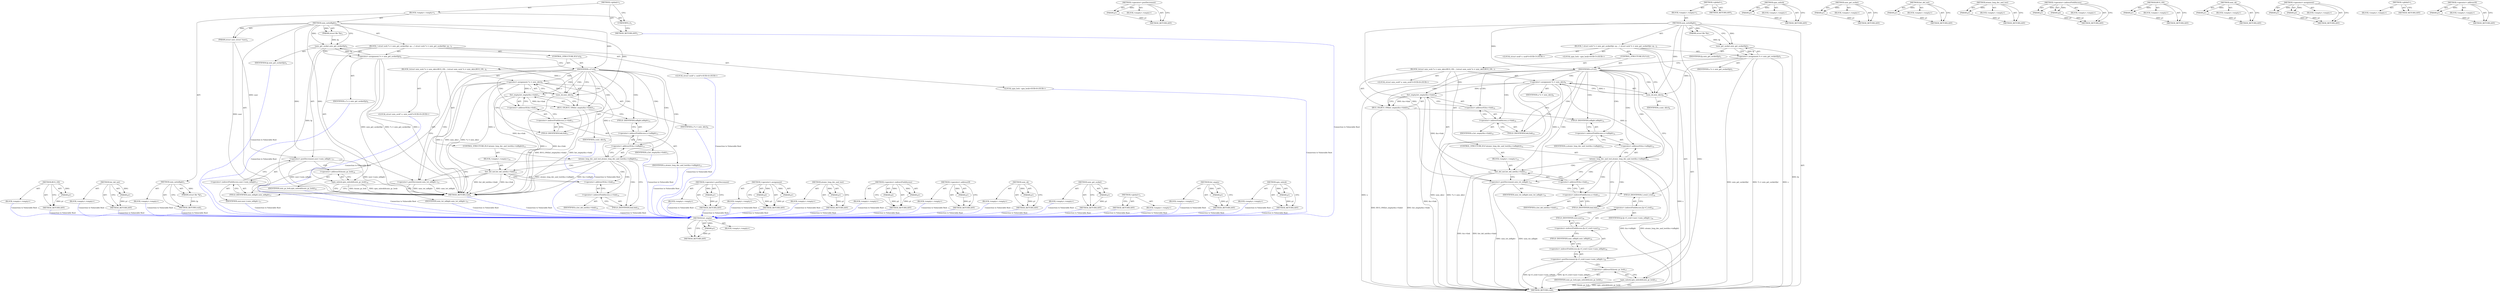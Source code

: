 digraph "spin_unlock" {
vulnerable_96 [label=<(METHOD,list_empty)>];
vulnerable_97 [label=<(PARAM,p1)>];
vulnerable_98 [label=<(BLOCK,&lt;empty&gt;,&lt;empty&gt;)>];
vulnerable_99 [label=<(METHOD_RETURN,ANY)>];
vulnerable_117 [label=<(METHOD,&lt;operator&gt;.postDecrement)>];
vulnerable_118 [label=<(PARAM,p1)>];
vulnerable_119 [label=<(BLOCK,&lt;empty&gt;,&lt;empty&gt;)>];
vulnerable_120 [label=<(METHOD_RETURN,ANY)>];
vulnerable_6 [label=<(METHOD,&lt;global&gt;)<SUB>1</SUB>>];
vulnerable_7 [label=<(BLOCK,&lt;empty&gt;,&lt;empty&gt;)<SUB>1</SUB>>];
vulnerable_8 [label=<(METHOD,unix_notinflight)<SUB>1</SUB>>];
vulnerable_9 [label=<(PARAM,struct file *fp)<SUB>1</SUB>>];
vulnerable_10 [label=<(BLOCK,{
 	struct sock *s = unix_get_socket(fp);
 
	sp...,{
 	struct sock *s = unix_get_socket(fp);
 
	sp...)<SUB>2</SUB>>];
vulnerable_11 [label="<(LOCAL,struct sock* s: sock*)<SUB>3</SUB>>"];
vulnerable_12 [label=<(&lt;operator&gt;.assignment,*s = unix_get_socket(fp))<SUB>3</SUB>>];
vulnerable_13 [label=<(IDENTIFIER,s,*s = unix_get_socket(fp))<SUB>3</SUB>>];
vulnerable_14 [label=<(unix_get_socket,unix_get_socket(fp))<SUB>3</SUB>>];
vulnerable_15 [label=<(IDENTIFIER,fp,unix_get_socket(fp))<SUB>3</SUB>>];
vulnerable_16 [label="<(LOCAL,spin_lock : spin_lock)<SUB>5</SUB>>"];
vulnerable_17 [label=<(CONTROL_STRUCTURE,IF,if (s))<SUB>7</SUB>>];
vulnerable_18 [label=<(IDENTIFIER,s,if (s))<SUB>7</SUB>>];
vulnerable_19 [label=<(BLOCK,{
		struct unix_sock *u = unix_sk(s);

		BUG_ON...,{
		struct unix_sock *u = unix_sk(s);

		BUG_ON...)<SUB>7</SUB>>];
vulnerable_20 [label="<(LOCAL,struct unix_sock* u: unix_sock*)<SUB>8</SUB>>"];
vulnerable_21 [label=<(&lt;operator&gt;.assignment,*u = unix_sk(s))<SUB>8</SUB>>];
vulnerable_22 [label=<(IDENTIFIER,u,*u = unix_sk(s))<SUB>8</SUB>>];
vulnerable_23 [label=<(unix_sk,unix_sk(s))<SUB>8</SUB>>];
vulnerable_24 [label=<(IDENTIFIER,s,unix_sk(s))<SUB>8</SUB>>];
vulnerable_25 [label=<(BUG_ON,BUG_ON(list_empty(&amp;u-&gt;link)))<SUB>10</SUB>>];
vulnerable_26 [label=<(list_empty,list_empty(&amp;u-&gt;link))<SUB>10</SUB>>];
vulnerable_27 [label=<(&lt;operator&gt;.addressOf,&amp;u-&gt;link)<SUB>10</SUB>>];
vulnerable_28 [label=<(&lt;operator&gt;.indirectFieldAccess,u-&gt;link)<SUB>10</SUB>>];
vulnerable_29 [label=<(IDENTIFIER,u,list_empty(&amp;u-&gt;link))<SUB>10</SUB>>];
vulnerable_30 [label=<(FIELD_IDENTIFIER,link,link)<SUB>10</SUB>>];
vulnerable_31 [label=<(CONTROL_STRUCTURE,IF,if (atomic_long_dec_and_test(&amp;u-&gt;inflight)))<SUB>12</SUB>>];
vulnerable_32 [label=<(atomic_long_dec_and_test,atomic_long_dec_and_test(&amp;u-&gt;inflight))<SUB>12</SUB>>];
vulnerable_33 [label=<(&lt;operator&gt;.addressOf,&amp;u-&gt;inflight)<SUB>12</SUB>>];
vulnerable_34 [label=<(&lt;operator&gt;.indirectFieldAccess,u-&gt;inflight)<SUB>12</SUB>>];
vulnerable_35 [label=<(IDENTIFIER,u,atomic_long_dec_and_test(&amp;u-&gt;inflight))<SUB>12</SUB>>];
vulnerable_36 [label=<(FIELD_IDENTIFIER,inflight,inflight)<SUB>12</SUB>>];
vulnerable_37 [label=<(BLOCK,&lt;empty&gt;,&lt;empty&gt;)<SUB>13</SUB>>];
vulnerable_38 [label=<(list_del_init,list_del_init(&amp;u-&gt;link))<SUB>13</SUB>>];
vulnerable_39 [label=<(&lt;operator&gt;.addressOf,&amp;u-&gt;link)<SUB>13</SUB>>];
vulnerable_40 [label=<(&lt;operator&gt;.indirectFieldAccess,u-&gt;link)<SUB>13</SUB>>];
vulnerable_41 [label=<(IDENTIFIER,u,list_del_init(&amp;u-&gt;link))<SUB>13</SUB>>];
vulnerable_42 [label=<(FIELD_IDENTIFIER,link,link)<SUB>13</SUB>>];
vulnerable_43 [label=<(&lt;operator&gt;.postDecrement,unix_tot_inflight--)<SUB>14</SUB>>];
vulnerable_44 [label=<(IDENTIFIER,unix_tot_inflight,unix_tot_inflight--)<SUB>14</SUB>>];
vulnerable_45 [label=<(&lt;operator&gt;.postDecrement,fp-&gt;f_cred-&gt;user-&gt;unix_inflight--)<SUB>16</SUB>>];
vulnerable_46 [label=<(&lt;operator&gt;.indirectFieldAccess,fp-&gt;f_cred-&gt;user-&gt;unix_inflight)<SUB>16</SUB>>];
vulnerable_47 [label=<(&lt;operator&gt;.indirectFieldAccess,fp-&gt;f_cred-&gt;user)<SUB>16</SUB>>];
vulnerable_48 [label=<(&lt;operator&gt;.indirectFieldAccess,fp-&gt;f_cred)<SUB>16</SUB>>];
vulnerable_49 [label=<(IDENTIFIER,fp,fp-&gt;f_cred-&gt;user-&gt;unix_inflight--)<SUB>16</SUB>>];
vulnerable_50 [label=<(FIELD_IDENTIFIER,f_cred,f_cred)<SUB>16</SUB>>];
vulnerable_51 [label=<(FIELD_IDENTIFIER,user,user)<SUB>16</SUB>>];
vulnerable_52 [label=<(FIELD_IDENTIFIER,unix_inflight,unix_inflight)<SUB>16</SUB>>];
vulnerable_53 [label=<(spin_unlock,spin_unlock(&amp;unix_gc_lock))<SUB>17</SUB>>];
vulnerable_54 [label=<(&lt;operator&gt;.addressOf,&amp;unix_gc_lock)<SUB>17</SUB>>];
vulnerable_55 [label=<(IDENTIFIER,unix_gc_lock,spin_unlock(&amp;unix_gc_lock))<SUB>17</SUB>>];
vulnerable_56 [label=<(METHOD_RETURN,void)<SUB>1</SUB>>];
vulnerable_58 [label=<(METHOD_RETURN,ANY)<SUB>1</SUB>>];
vulnerable_121 [label=<(METHOD,spin_unlock)>];
vulnerable_122 [label=<(PARAM,p1)>];
vulnerable_123 [label=<(BLOCK,&lt;empty&gt;,&lt;empty&gt;)>];
vulnerable_124 [label=<(METHOD_RETURN,ANY)>];
vulnerable_84 [label=<(METHOD,unix_get_socket)>];
vulnerable_85 [label=<(PARAM,p1)>];
vulnerable_86 [label=<(BLOCK,&lt;empty&gt;,&lt;empty&gt;)>];
vulnerable_87 [label=<(METHOD_RETURN,ANY)>];
vulnerable_113 [label=<(METHOD,list_del_init)>];
vulnerable_114 [label=<(PARAM,p1)>];
vulnerable_115 [label=<(BLOCK,&lt;empty&gt;,&lt;empty&gt;)>];
vulnerable_116 [label=<(METHOD_RETURN,ANY)>];
vulnerable_109 [label=<(METHOD,atomic_long_dec_and_test)>];
vulnerable_110 [label=<(PARAM,p1)>];
vulnerable_111 [label=<(BLOCK,&lt;empty&gt;,&lt;empty&gt;)>];
vulnerable_112 [label=<(METHOD_RETURN,ANY)>];
vulnerable_104 [label=<(METHOD,&lt;operator&gt;.indirectFieldAccess)>];
vulnerable_105 [label=<(PARAM,p1)>];
vulnerable_106 [label=<(PARAM,p2)>];
vulnerable_107 [label=<(BLOCK,&lt;empty&gt;,&lt;empty&gt;)>];
vulnerable_108 [label=<(METHOD_RETURN,ANY)>];
vulnerable_92 [label=<(METHOD,BUG_ON)>];
vulnerable_93 [label=<(PARAM,p1)>];
vulnerable_94 [label=<(BLOCK,&lt;empty&gt;,&lt;empty&gt;)>];
vulnerable_95 [label=<(METHOD_RETURN,ANY)>];
vulnerable_88 [label=<(METHOD,unix_sk)>];
vulnerable_89 [label=<(PARAM,p1)>];
vulnerable_90 [label=<(BLOCK,&lt;empty&gt;,&lt;empty&gt;)>];
vulnerable_91 [label=<(METHOD_RETURN,ANY)>];
vulnerable_79 [label=<(METHOD,&lt;operator&gt;.assignment)>];
vulnerable_80 [label=<(PARAM,p1)>];
vulnerable_81 [label=<(PARAM,p2)>];
vulnerable_82 [label=<(BLOCK,&lt;empty&gt;,&lt;empty&gt;)>];
vulnerable_83 [label=<(METHOD_RETURN,ANY)>];
vulnerable_73 [label=<(METHOD,&lt;global&gt;)<SUB>1</SUB>>];
vulnerable_74 [label=<(BLOCK,&lt;empty&gt;,&lt;empty&gt;)>];
vulnerable_75 [label=<(METHOD_RETURN,ANY)>];
vulnerable_100 [label=<(METHOD,&lt;operator&gt;.addressOf)>];
vulnerable_101 [label=<(PARAM,p1)>];
vulnerable_102 [label=<(BLOCK,&lt;empty&gt;,&lt;empty&gt;)>];
vulnerable_103 [label=<(METHOD_RETURN,ANY)>];
fixed_97 [label=<(METHOD,BUG_ON)>];
fixed_98 [label=<(PARAM,p1)>];
fixed_99 [label=<(BLOCK,&lt;empty&gt;,&lt;empty&gt;)>];
fixed_100 [label=<(METHOD_RETURN,ANY)>];
fixed_118 [label=<(METHOD,list_del_init)>];
fixed_119 [label=<(PARAM,p1)>];
fixed_120 [label=<(BLOCK,&lt;empty&gt;,&lt;empty&gt;)>];
fixed_121 [label=<(METHOD_RETURN,ANY)>];
fixed_6 [label=<(METHOD,&lt;global&gt;)<SUB>1</SUB>>];
fixed_7 [label=<(BLOCK,&lt;empty&gt;,&lt;empty&gt;)<SUB>1</SUB>>];
fixed_8 [label=<(METHOD,unix_notinflight)<SUB>1</SUB>>];
fixed_9 [label=<(PARAM,struct file *fp)<SUB>1</SUB>>];
fixed_10 [label=<(BLOCK,&lt;empty&gt;,&lt;empty&gt;)>];
fixed_11 [label=<(METHOD_RETURN,void)<SUB>1</SUB>>];
fixed_13 [label=<(UNKNOWN,),))<SUB>1</SUB>>];
fixed_14 [label=<(METHOD,unix_notinflight)<SUB>2</SUB>>];
fixed_15 [label=<(PARAM,struct user_struct *user)<SUB>2</SUB>>];
fixed_16 [label=<(PARAM,struct file *fp)<SUB>2</SUB>>];
fixed_17 [label=<(BLOCK,{
 	struct sock *s = unix_get_socket(fp);
 
	sp...,{
 	struct sock *s = unix_get_socket(fp);
 
	sp...)<SUB>3</SUB>>];
fixed_18 [label="<(LOCAL,struct sock* s: sock*)<SUB>4</SUB>>"];
fixed_19 [label=<(&lt;operator&gt;.assignment,*s = unix_get_socket(fp))<SUB>4</SUB>>];
fixed_20 [label=<(IDENTIFIER,s,*s = unix_get_socket(fp))<SUB>4</SUB>>];
fixed_21 [label=<(unix_get_socket,unix_get_socket(fp))<SUB>4</SUB>>];
fixed_22 [label=<(IDENTIFIER,fp,unix_get_socket(fp))<SUB>4</SUB>>];
fixed_23 [label="<(LOCAL,spin_lock : spin_lock)<SUB>6</SUB>>"];
fixed_24 [label=<(CONTROL_STRUCTURE,IF,if (s))<SUB>8</SUB>>];
fixed_25 [label=<(IDENTIFIER,s,if (s))<SUB>8</SUB>>];
fixed_26 [label=<(BLOCK,{
		struct unix_sock *u = unix_sk(s);

		BUG_ON...,{
		struct unix_sock *u = unix_sk(s);

		BUG_ON...)<SUB>8</SUB>>];
fixed_27 [label="<(LOCAL,struct unix_sock* u: unix_sock*)<SUB>9</SUB>>"];
fixed_28 [label=<(&lt;operator&gt;.assignment,*u = unix_sk(s))<SUB>9</SUB>>];
fixed_29 [label=<(IDENTIFIER,u,*u = unix_sk(s))<SUB>9</SUB>>];
fixed_30 [label=<(unix_sk,unix_sk(s))<SUB>9</SUB>>];
fixed_31 [label=<(IDENTIFIER,s,unix_sk(s))<SUB>9</SUB>>];
fixed_32 [label=<(BUG_ON,BUG_ON(list_empty(&amp;u-&gt;link)))<SUB>11</SUB>>];
fixed_33 [label=<(list_empty,list_empty(&amp;u-&gt;link))<SUB>11</SUB>>];
fixed_34 [label=<(&lt;operator&gt;.addressOf,&amp;u-&gt;link)<SUB>11</SUB>>];
fixed_35 [label=<(&lt;operator&gt;.indirectFieldAccess,u-&gt;link)<SUB>11</SUB>>];
fixed_36 [label=<(IDENTIFIER,u,list_empty(&amp;u-&gt;link))<SUB>11</SUB>>];
fixed_37 [label=<(FIELD_IDENTIFIER,link,link)<SUB>11</SUB>>];
fixed_38 [label=<(CONTROL_STRUCTURE,IF,if (atomic_long_dec_and_test(&amp;u-&gt;inflight)))<SUB>13</SUB>>];
fixed_39 [label=<(atomic_long_dec_and_test,atomic_long_dec_and_test(&amp;u-&gt;inflight))<SUB>13</SUB>>];
fixed_40 [label=<(&lt;operator&gt;.addressOf,&amp;u-&gt;inflight)<SUB>13</SUB>>];
fixed_41 [label=<(&lt;operator&gt;.indirectFieldAccess,u-&gt;inflight)<SUB>13</SUB>>];
fixed_42 [label=<(IDENTIFIER,u,atomic_long_dec_and_test(&amp;u-&gt;inflight))<SUB>13</SUB>>];
fixed_43 [label=<(FIELD_IDENTIFIER,inflight,inflight)<SUB>13</SUB>>];
fixed_44 [label=<(BLOCK,&lt;empty&gt;,&lt;empty&gt;)<SUB>14</SUB>>];
fixed_45 [label=<(list_del_init,list_del_init(&amp;u-&gt;link))<SUB>14</SUB>>];
fixed_46 [label=<(&lt;operator&gt;.addressOf,&amp;u-&gt;link)<SUB>14</SUB>>];
fixed_47 [label=<(&lt;operator&gt;.indirectFieldAccess,u-&gt;link)<SUB>14</SUB>>];
fixed_48 [label=<(IDENTIFIER,u,list_del_init(&amp;u-&gt;link))<SUB>14</SUB>>];
fixed_49 [label=<(FIELD_IDENTIFIER,link,link)<SUB>14</SUB>>];
fixed_50 [label=<(&lt;operator&gt;.postDecrement,unix_tot_inflight--)<SUB>15</SUB>>];
fixed_51 [label=<(IDENTIFIER,unix_tot_inflight,unix_tot_inflight--)<SUB>15</SUB>>];
fixed_52 [label=<(&lt;operator&gt;.postDecrement,user-&gt;unix_inflight--)<SUB>17</SUB>>];
fixed_53 [label=<(&lt;operator&gt;.indirectFieldAccess,user-&gt;unix_inflight)<SUB>17</SUB>>];
fixed_54 [label=<(IDENTIFIER,user,user-&gt;unix_inflight--)<SUB>17</SUB>>];
fixed_55 [label=<(FIELD_IDENTIFIER,unix_inflight,unix_inflight)<SUB>17</SUB>>];
fixed_56 [label=<(spin_unlock,spin_unlock(&amp;unix_gc_lock))<SUB>18</SUB>>];
fixed_57 [label=<(&lt;operator&gt;.addressOf,&amp;unix_gc_lock)<SUB>18</SUB>>];
fixed_58 [label=<(IDENTIFIER,unix_gc_lock,spin_unlock(&amp;unix_gc_lock))<SUB>18</SUB>>];
fixed_59 [label=<(METHOD_RETURN,void)<SUB>2</SUB>>];
fixed_61 [label=<(METHOD_RETURN,ANY)<SUB>1</SUB>>];
fixed_122 [label=<(METHOD,&lt;operator&gt;.postDecrement)>];
fixed_123 [label=<(PARAM,p1)>];
fixed_124 [label=<(BLOCK,&lt;empty&gt;,&lt;empty&gt;)>];
fixed_125 [label=<(METHOD_RETURN,ANY)>];
fixed_84 [label=<(METHOD,&lt;operator&gt;.assignment)>];
fixed_85 [label=<(PARAM,p1)>];
fixed_86 [label=<(PARAM,p2)>];
fixed_87 [label=<(BLOCK,&lt;empty&gt;,&lt;empty&gt;)>];
fixed_88 [label=<(METHOD_RETURN,ANY)>];
fixed_114 [label=<(METHOD,atomic_long_dec_and_test)>];
fixed_115 [label=<(PARAM,p1)>];
fixed_116 [label=<(BLOCK,&lt;empty&gt;,&lt;empty&gt;)>];
fixed_117 [label=<(METHOD_RETURN,ANY)>];
fixed_109 [label=<(METHOD,&lt;operator&gt;.indirectFieldAccess)>];
fixed_110 [label=<(PARAM,p1)>];
fixed_111 [label=<(PARAM,p2)>];
fixed_112 [label=<(BLOCK,&lt;empty&gt;,&lt;empty&gt;)>];
fixed_113 [label=<(METHOD_RETURN,ANY)>];
fixed_105 [label=<(METHOD,&lt;operator&gt;.addressOf)>];
fixed_106 [label=<(PARAM,p1)>];
fixed_107 [label=<(BLOCK,&lt;empty&gt;,&lt;empty&gt;)>];
fixed_108 [label=<(METHOD_RETURN,ANY)>];
fixed_93 [label=<(METHOD,unix_sk)>];
fixed_94 [label=<(PARAM,p1)>];
fixed_95 [label=<(BLOCK,&lt;empty&gt;,&lt;empty&gt;)>];
fixed_96 [label=<(METHOD_RETURN,ANY)>];
fixed_89 [label=<(METHOD,unix_get_socket)>];
fixed_90 [label=<(PARAM,p1)>];
fixed_91 [label=<(BLOCK,&lt;empty&gt;,&lt;empty&gt;)>];
fixed_92 [label=<(METHOD_RETURN,ANY)>];
fixed_78 [label=<(METHOD,&lt;global&gt;)<SUB>1</SUB>>];
fixed_79 [label=<(BLOCK,&lt;empty&gt;,&lt;empty&gt;)>];
fixed_80 [label=<(METHOD_RETURN,ANY)>];
fixed_101 [label=<(METHOD,list_empty)>];
fixed_102 [label=<(PARAM,p1)>];
fixed_103 [label=<(BLOCK,&lt;empty&gt;,&lt;empty&gt;)>];
fixed_104 [label=<(METHOD_RETURN,ANY)>];
fixed_126 [label=<(METHOD,spin_unlock)>];
fixed_127 [label=<(PARAM,p1)>];
fixed_128 [label=<(BLOCK,&lt;empty&gt;,&lt;empty&gt;)>];
fixed_129 [label=<(METHOD_RETURN,ANY)>];
vulnerable_96 -> vulnerable_97  [key=0, label="AST: "];
vulnerable_96 -> vulnerable_97  [key=1, label="DDG: "];
vulnerable_96 -> vulnerable_98  [key=0, label="AST: "];
vulnerable_96 -> vulnerable_99  [key=0, label="AST: "];
vulnerable_96 -> vulnerable_99  [key=1, label="CFG: "];
vulnerable_97 -> vulnerable_99  [key=0, label="DDG: p1"];
vulnerable_117 -> vulnerable_118  [key=0, label="AST: "];
vulnerable_117 -> vulnerable_118  [key=1, label="DDG: "];
vulnerable_117 -> vulnerable_119  [key=0, label="AST: "];
vulnerable_117 -> vulnerable_120  [key=0, label="AST: "];
vulnerable_117 -> vulnerable_120  [key=1, label="CFG: "];
vulnerable_118 -> vulnerable_120  [key=0, label="DDG: p1"];
vulnerable_6 -> vulnerable_7  [key=0, label="AST: "];
vulnerable_6 -> vulnerable_58  [key=0, label="AST: "];
vulnerable_6 -> vulnerable_58  [key=1, label="CFG: "];
vulnerable_7 -> vulnerable_8  [key=0, label="AST: "];
vulnerable_8 -> vulnerable_9  [key=0, label="AST: "];
vulnerable_8 -> vulnerable_9  [key=1, label="DDG: "];
vulnerable_8 -> vulnerable_10  [key=0, label="AST: "];
vulnerable_8 -> vulnerable_56  [key=0, label="AST: "];
vulnerable_8 -> vulnerable_14  [key=0, label="CFG: "];
vulnerable_8 -> vulnerable_14  [key=1, label="DDG: "];
vulnerable_8 -> vulnerable_18  [key=0, label="DDG: "];
vulnerable_8 -> vulnerable_53  [key=0, label="DDG: "];
vulnerable_8 -> vulnerable_43  [key=0, label="DDG: "];
vulnerable_8 -> vulnerable_23  [key=0, label="DDG: "];
vulnerable_9 -> vulnerable_14  [key=0, label="DDG: fp"];
vulnerable_10 -> vulnerable_11  [key=0, label="AST: "];
vulnerable_10 -> vulnerable_12  [key=0, label="AST: "];
vulnerable_10 -> vulnerable_16  [key=0, label="AST: "];
vulnerable_10 -> vulnerable_17  [key=0, label="AST: "];
vulnerable_10 -> vulnerable_45  [key=0, label="AST: "];
vulnerable_10 -> vulnerable_53  [key=0, label="AST: "];
vulnerable_12 -> vulnerable_13  [key=0, label="AST: "];
vulnerable_12 -> vulnerable_14  [key=0, label="AST: "];
vulnerable_12 -> vulnerable_18  [key=0, label="CFG: "];
vulnerable_12 -> vulnerable_56  [key=0, label="DDG: s"];
vulnerable_12 -> vulnerable_56  [key=1, label="DDG: unix_get_socket(fp)"];
vulnerable_12 -> vulnerable_56  [key=2, label="DDG: *s = unix_get_socket(fp)"];
vulnerable_12 -> vulnerable_23  [key=0, label="DDG: s"];
vulnerable_14 -> vulnerable_15  [key=0, label="AST: "];
vulnerable_14 -> vulnerable_12  [key=0, label="CFG: "];
vulnerable_14 -> vulnerable_12  [key=1, label="DDG: fp"];
vulnerable_14 -> vulnerable_56  [key=0, label="DDG: fp"];
vulnerable_17 -> vulnerable_18  [key=0, label="AST: "];
vulnerable_17 -> vulnerable_19  [key=0, label="AST: "];
vulnerable_18 -> vulnerable_23  [key=0, label="CFG: "];
vulnerable_18 -> vulnerable_23  [key=1, label="CDG: "];
vulnerable_18 -> vulnerable_50  [key=0, label="CFG: "];
vulnerable_18 -> vulnerable_30  [key=0, label="CDG: "];
vulnerable_18 -> vulnerable_34  [key=0, label="CDG: "];
vulnerable_18 -> vulnerable_21  [key=0, label="CDG: "];
vulnerable_18 -> vulnerable_32  [key=0, label="CDG: "];
vulnerable_18 -> vulnerable_33  [key=0, label="CDG: "];
vulnerable_18 -> vulnerable_26  [key=0, label="CDG: "];
vulnerable_18 -> vulnerable_28  [key=0, label="CDG: "];
vulnerable_18 -> vulnerable_36  [key=0, label="CDG: "];
vulnerable_18 -> vulnerable_25  [key=0, label="CDG: "];
vulnerable_18 -> vulnerable_27  [key=0, label="CDG: "];
vulnerable_18 -> vulnerable_43  [key=0, label="CDG: "];
vulnerable_19 -> vulnerable_20  [key=0, label="AST: "];
vulnerable_19 -> vulnerable_21  [key=0, label="AST: "];
vulnerable_19 -> vulnerable_25  [key=0, label="AST: "];
vulnerable_19 -> vulnerable_31  [key=0, label="AST: "];
vulnerable_19 -> vulnerable_43  [key=0, label="AST: "];
vulnerable_21 -> vulnerable_22  [key=0, label="AST: "];
vulnerable_21 -> vulnerable_23  [key=0, label="AST: "];
vulnerable_21 -> vulnerable_30  [key=0, label="CFG: "];
vulnerable_21 -> vulnerable_56  [key=0, label="DDG: u"];
vulnerable_21 -> vulnerable_56  [key=1, label="DDG: unix_sk(s)"];
vulnerable_21 -> vulnerable_56  [key=2, label="DDG: *u = unix_sk(s)"];
vulnerable_21 -> vulnerable_26  [key=0, label="DDG: u"];
vulnerable_21 -> vulnerable_32  [key=0, label="DDG: u"];
vulnerable_21 -> vulnerable_38  [key=0, label="DDG: u"];
vulnerable_23 -> vulnerable_24  [key=0, label="AST: "];
vulnerable_23 -> vulnerable_21  [key=0, label="CFG: "];
vulnerable_23 -> vulnerable_21  [key=1, label="DDG: s"];
vulnerable_23 -> vulnerable_56  [key=0, label="DDG: s"];
vulnerable_25 -> vulnerable_26  [key=0, label="AST: "];
vulnerable_25 -> vulnerable_36  [key=0, label="CFG: "];
vulnerable_25 -> vulnerable_56  [key=0, label="DDG: list_empty(&amp;u-&gt;link)"];
vulnerable_25 -> vulnerable_56  [key=1, label="DDG: BUG_ON(list_empty(&amp;u-&gt;link))"];
vulnerable_26 -> vulnerable_27  [key=0, label="AST: "];
vulnerable_26 -> vulnerable_25  [key=0, label="CFG: "];
vulnerable_26 -> vulnerable_25  [key=1, label="DDG: &amp;u-&gt;link"];
vulnerable_26 -> vulnerable_56  [key=0, label="DDG: &amp;u-&gt;link"];
vulnerable_26 -> vulnerable_38  [key=0, label="DDG: &amp;u-&gt;link"];
vulnerable_27 -> vulnerable_28  [key=0, label="AST: "];
vulnerable_27 -> vulnerable_26  [key=0, label="CFG: "];
vulnerable_28 -> vulnerable_29  [key=0, label="AST: "];
vulnerable_28 -> vulnerable_30  [key=0, label="AST: "];
vulnerable_28 -> vulnerable_27  [key=0, label="CFG: "];
vulnerable_30 -> vulnerable_28  [key=0, label="CFG: "];
vulnerable_31 -> vulnerable_32  [key=0, label="AST: "];
vulnerable_31 -> vulnerable_37  [key=0, label="AST: "];
vulnerable_32 -> vulnerable_33  [key=0, label="AST: "];
vulnerable_32 -> vulnerable_42  [key=0, label="CFG: "];
vulnerable_32 -> vulnerable_42  [key=1, label="CDG: "];
vulnerable_32 -> vulnerable_43  [key=0, label="CFG: "];
vulnerable_32 -> vulnerable_56  [key=0, label="DDG: &amp;u-&gt;inflight"];
vulnerable_32 -> vulnerable_56  [key=1, label="DDG: atomic_long_dec_and_test(&amp;u-&gt;inflight)"];
vulnerable_32 -> vulnerable_40  [key=0, label="CDG: "];
vulnerable_32 -> vulnerable_38  [key=0, label="CDG: "];
vulnerable_32 -> vulnerable_39  [key=0, label="CDG: "];
vulnerable_33 -> vulnerable_34  [key=0, label="AST: "];
vulnerable_33 -> vulnerable_32  [key=0, label="CFG: "];
vulnerable_34 -> vulnerable_35  [key=0, label="AST: "];
vulnerable_34 -> vulnerable_36  [key=0, label="AST: "];
vulnerable_34 -> vulnerable_33  [key=0, label="CFG: "];
vulnerable_36 -> vulnerable_34  [key=0, label="CFG: "];
vulnerable_37 -> vulnerable_38  [key=0, label="AST: "];
vulnerable_38 -> vulnerable_39  [key=0, label="AST: "];
vulnerable_38 -> vulnerable_43  [key=0, label="CFG: "];
vulnerable_38 -> vulnerable_56  [key=0, label="DDG: &amp;u-&gt;link"];
vulnerable_38 -> vulnerable_56  [key=1, label="DDG: list_del_init(&amp;u-&gt;link)"];
vulnerable_39 -> vulnerable_40  [key=0, label="AST: "];
vulnerable_39 -> vulnerable_38  [key=0, label="CFG: "];
vulnerable_40 -> vulnerable_41  [key=0, label="AST: "];
vulnerable_40 -> vulnerable_42  [key=0, label="AST: "];
vulnerable_40 -> vulnerable_39  [key=0, label="CFG: "];
vulnerable_42 -> vulnerable_40  [key=0, label="CFG: "];
vulnerable_43 -> vulnerable_44  [key=0, label="AST: "];
vulnerable_43 -> vulnerable_50  [key=0, label="CFG: "];
vulnerable_43 -> vulnerable_56  [key=0, label="DDG: unix_tot_inflight--"];
vulnerable_43 -> vulnerable_56  [key=1, label="DDG: unix_tot_inflight"];
vulnerable_45 -> vulnerable_46  [key=0, label="AST: "];
vulnerable_45 -> vulnerable_54  [key=0, label="CFG: "];
vulnerable_45 -> vulnerable_56  [key=0, label="DDG: fp-&gt;f_cred-&gt;user-&gt;unix_inflight"];
vulnerable_45 -> vulnerable_56  [key=1, label="DDG: fp-&gt;f_cred-&gt;user-&gt;unix_inflight--"];
vulnerable_46 -> vulnerable_47  [key=0, label="AST: "];
vulnerable_46 -> vulnerable_52  [key=0, label="AST: "];
vulnerable_46 -> vulnerable_45  [key=0, label="CFG: "];
vulnerable_47 -> vulnerable_48  [key=0, label="AST: "];
vulnerable_47 -> vulnerable_51  [key=0, label="AST: "];
vulnerable_47 -> vulnerable_52  [key=0, label="CFG: "];
vulnerable_48 -> vulnerable_49  [key=0, label="AST: "];
vulnerable_48 -> vulnerable_50  [key=0, label="AST: "];
vulnerable_48 -> vulnerable_51  [key=0, label="CFG: "];
vulnerable_50 -> vulnerable_48  [key=0, label="CFG: "];
vulnerable_51 -> vulnerable_47  [key=0, label="CFG: "];
vulnerable_52 -> vulnerable_46  [key=0, label="CFG: "];
vulnerable_53 -> vulnerable_54  [key=0, label="AST: "];
vulnerable_53 -> vulnerable_56  [key=0, label="CFG: "];
vulnerable_53 -> vulnerable_56  [key=1, label="DDG: &amp;unix_gc_lock"];
vulnerable_53 -> vulnerable_56  [key=2, label="DDG: spin_unlock(&amp;unix_gc_lock)"];
vulnerable_54 -> vulnerable_55  [key=0, label="AST: "];
vulnerable_54 -> vulnerable_53  [key=0, label="CFG: "];
vulnerable_121 -> vulnerable_122  [key=0, label="AST: "];
vulnerable_121 -> vulnerable_122  [key=1, label="DDG: "];
vulnerable_121 -> vulnerable_123  [key=0, label="AST: "];
vulnerable_121 -> vulnerable_124  [key=0, label="AST: "];
vulnerable_121 -> vulnerable_124  [key=1, label="CFG: "];
vulnerable_122 -> vulnerable_124  [key=0, label="DDG: p1"];
vulnerable_84 -> vulnerable_85  [key=0, label="AST: "];
vulnerable_84 -> vulnerable_85  [key=1, label="DDG: "];
vulnerable_84 -> vulnerable_86  [key=0, label="AST: "];
vulnerable_84 -> vulnerable_87  [key=0, label="AST: "];
vulnerable_84 -> vulnerable_87  [key=1, label="CFG: "];
vulnerable_85 -> vulnerable_87  [key=0, label="DDG: p1"];
vulnerable_113 -> vulnerable_114  [key=0, label="AST: "];
vulnerable_113 -> vulnerable_114  [key=1, label="DDG: "];
vulnerable_113 -> vulnerable_115  [key=0, label="AST: "];
vulnerable_113 -> vulnerable_116  [key=0, label="AST: "];
vulnerable_113 -> vulnerable_116  [key=1, label="CFG: "];
vulnerable_114 -> vulnerable_116  [key=0, label="DDG: p1"];
vulnerable_109 -> vulnerable_110  [key=0, label="AST: "];
vulnerable_109 -> vulnerable_110  [key=1, label="DDG: "];
vulnerable_109 -> vulnerable_111  [key=0, label="AST: "];
vulnerable_109 -> vulnerable_112  [key=0, label="AST: "];
vulnerable_109 -> vulnerable_112  [key=1, label="CFG: "];
vulnerable_110 -> vulnerable_112  [key=0, label="DDG: p1"];
vulnerable_104 -> vulnerable_105  [key=0, label="AST: "];
vulnerable_104 -> vulnerable_105  [key=1, label="DDG: "];
vulnerable_104 -> vulnerable_107  [key=0, label="AST: "];
vulnerable_104 -> vulnerable_106  [key=0, label="AST: "];
vulnerable_104 -> vulnerable_106  [key=1, label="DDG: "];
vulnerable_104 -> vulnerable_108  [key=0, label="AST: "];
vulnerable_104 -> vulnerable_108  [key=1, label="CFG: "];
vulnerable_105 -> vulnerable_108  [key=0, label="DDG: p1"];
vulnerable_106 -> vulnerable_108  [key=0, label="DDG: p2"];
vulnerable_92 -> vulnerable_93  [key=0, label="AST: "];
vulnerable_92 -> vulnerable_93  [key=1, label="DDG: "];
vulnerable_92 -> vulnerable_94  [key=0, label="AST: "];
vulnerable_92 -> vulnerable_95  [key=0, label="AST: "];
vulnerable_92 -> vulnerable_95  [key=1, label="CFG: "];
vulnerable_93 -> vulnerable_95  [key=0, label="DDG: p1"];
vulnerable_88 -> vulnerable_89  [key=0, label="AST: "];
vulnerable_88 -> vulnerable_89  [key=1, label="DDG: "];
vulnerable_88 -> vulnerable_90  [key=0, label="AST: "];
vulnerable_88 -> vulnerable_91  [key=0, label="AST: "];
vulnerable_88 -> vulnerable_91  [key=1, label="CFG: "];
vulnerable_89 -> vulnerable_91  [key=0, label="DDG: p1"];
vulnerable_79 -> vulnerable_80  [key=0, label="AST: "];
vulnerable_79 -> vulnerable_80  [key=1, label="DDG: "];
vulnerable_79 -> vulnerable_82  [key=0, label="AST: "];
vulnerable_79 -> vulnerable_81  [key=0, label="AST: "];
vulnerable_79 -> vulnerable_81  [key=1, label="DDG: "];
vulnerable_79 -> vulnerable_83  [key=0, label="AST: "];
vulnerable_79 -> vulnerable_83  [key=1, label="CFG: "];
vulnerable_80 -> vulnerable_83  [key=0, label="DDG: p1"];
vulnerable_81 -> vulnerable_83  [key=0, label="DDG: p2"];
vulnerable_73 -> vulnerable_74  [key=0, label="AST: "];
vulnerable_73 -> vulnerable_75  [key=0, label="AST: "];
vulnerable_73 -> vulnerable_75  [key=1, label="CFG: "];
vulnerable_100 -> vulnerable_101  [key=0, label="AST: "];
vulnerable_100 -> vulnerable_101  [key=1, label="DDG: "];
vulnerable_100 -> vulnerable_102  [key=0, label="AST: "];
vulnerable_100 -> vulnerable_103  [key=0, label="AST: "];
vulnerable_100 -> vulnerable_103  [key=1, label="CFG: "];
vulnerable_101 -> vulnerable_103  [key=0, label="DDG: p1"];
fixed_97 -> fixed_98  [key=0, label="AST: "];
fixed_97 -> fixed_98  [key=1, label="DDG: "];
fixed_97 -> fixed_99  [key=0, label="AST: "];
fixed_97 -> fixed_100  [key=0, label="AST: "];
fixed_97 -> fixed_100  [key=1, label="CFG: "];
fixed_98 -> fixed_100  [key=0, label="DDG: p1"];
fixed_99 -> vulnerable_96  [color=blue, key=0, label="Connection to Vulnerable Root", penwidth="2.0", style=dashed];
fixed_100 -> vulnerable_96  [color=blue, key=0, label="Connection to Vulnerable Root", penwidth="2.0", style=dashed];
fixed_118 -> fixed_119  [key=0, label="AST: "];
fixed_118 -> fixed_119  [key=1, label="DDG: "];
fixed_118 -> fixed_120  [key=0, label="AST: "];
fixed_118 -> fixed_121  [key=0, label="AST: "];
fixed_118 -> fixed_121  [key=1, label="CFG: "];
fixed_119 -> fixed_121  [key=0, label="DDG: p1"];
fixed_120 -> vulnerable_96  [color=blue, key=0, label="Connection to Vulnerable Root", penwidth="2.0", style=dashed];
fixed_121 -> vulnerable_96  [color=blue, key=0, label="Connection to Vulnerable Root", penwidth="2.0", style=dashed];
fixed_6 -> fixed_7  [key=0, label="AST: "];
fixed_6 -> fixed_61  [key=0, label="AST: "];
fixed_6 -> fixed_13  [key=0, label="CFG: "];
fixed_7 -> fixed_8  [key=0, label="AST: "];
fixed_7 -> fixed_13  [key=0, label="AST: "];
fixed_7 -> fixed_14  [key=0, label="AST: "];
fixed_8 -> fixed_9  [key=0, label="AST: "];
fixed_8 -> fixed_9  [key=1, label="DDG: "];
fixed_8 -> fixed_10  [key=0, label="AST: "];
fixed_8 -> fixed_11  [key=0, label="AST: "];
fixed_8 -> fixed_11  [key=1, label="CFG: "];
fixed_9 -> fixed_11  [key=0, label="DDG: fp"];
fixed_10 -> vulnerable_96  [color=blue, key=0, label="Connection to Vulnerable Root", penwidth="2.0", style=dashed];
fixed_11 -> vulnerable_96  [color=blue, key=0, label="Connection to Vulnerable Root", penwidth="2.0", style=dashed];
fixed_13 -> fixed_61  [key=0, label="CFG: "];
fixed_14 -> fixed_15  [key=0, label="AST: "];
fixed_14 -> fixed_15  [key=1, label="DDG: "];
fixed_14 -> fixed_16  [key=0, label="AST: "];
fixed_14 -> fixed_16  [key=1, label="DDG: "];
fixed_14 -> fixed_17  [key=0, label="AST: "];
fixed_14 -> fixed_59  [key=0, label="AST: "];
fixed_14 -> fixed_21  [key=0, label="CFG: "];
fixed_14 -> fixed_21  [key=1, label="DDG: "];
fixed_14 -> fixed_25  [key=0, label="DDG: "];
fixed_14 -> fixed_56  [key=0, label="DDG: "];
fixed_14 -> fixed_50  [key=0, label="DDG: "];
fixed_14 -> fixed_30  [key=0, label="DDG: "];
fixed_15 -> fixed_59  [key=0, label="DDG: user"];
fixed_15 -> fixed_52  [key=0, label="DDG: user"];
fixed_16 -> fixed_21  [key=0, label="DDG: fp"];
fixed_17 -> fixed_18  [key=0, label="AST: "];
fixed_17 -> fixed_19  [key=0, label="AST: "];
fixed_17 -> fixed_23  [key=0, label="AST: "];
fixed_17 -> fixed_24  [key=0, label="AST: "];
fixed_17 -> fixed_52  [key=0, label="AST: "];
fixed_17 -> fixed_56  [key=0, label="AST: "];
fixed_18 -> vulnerable_96  [color=blue, key=0, label="Connection to Vulnerable Root", penwidth="2.0", style=dashed];
fixed_19 -> fixed_20  [key=0, label="AST: "];
fixed_19 -> fixed_21  [key=0, label="AST: "];
fixed_19 -> fixed_25  [key=0, label="CFG: "];
fixed_19 -> fixed_59  [key=0, label="DDG: s"];
fixed_19 -> fixed_59  [key=1, label="DDG: unix_get_socket(fp)"];
fixed_19 -> fixed_59  [key=2, label="DDG: *s = unix_get_socket(fp)"];
fixed_19 -> fixed_30  [key=0, label="DDG: s"];
fixed_20 -> vulnerable_96  [color=blue, key=0, label="Connection to Vulnerable Root", penwidth="2.0", style=dashed];
fixed_21 -> fixed_22  [key=0, label="AST: "];
fixed_21 -> fixed_19  [key=0, label="CFG: "];
fixed_21 -> fixed_19  [key=1, label="DDG: fp"];
fixed_21 -> fixed_59  [key=0, label="DDG: fp"];
fixed_22 -> vulnerable_96  [color=blue, key=0, label="Connection to Vulnerable Root", penwidth="2.0", style=dashed];
fixed_23 -> vulnerable_96  [color=blue, key=0, label="Connection to Vulnerable Root", penwidth="2.0", style=dashed];
fixed_24 -> fixed_25  [key=0, label="AST: "];
fixed_24 -> fixed_26  [key=0, label="AST: "];
fixed_25 -> fixed_30  [key=0, label="CFG: "];
fixed_25 -> fixed_30  [key=1, label="CDG: "];
fixed_25 -> fixed_55  [key=0, label="CFG: "];
fixed_25 -> fixed_40  [key=0, label="CDG: "];
fixed_25 -> fixed_34  [key=0, label="CDG: "];
fixed_25 -> fixed_32  [key=0, label="CDG: "];
fixed_25 -> fixed_33  [key=0, label="CDG: "];
fixed_25 -> fixed_50  [key=0, label="CDG: "];
fixed_25 -> fixed_28  [key=0, label="CDG: "];
fixed_25 -> fixed_35  [key=0, label="CDG: "];
fixed_25 -> fixed_37  [key=0, label="CDG: "];
fixed_25 -> fixed_41  [key=0, label="CDG: "];
fixed_25 -> fixed_39  [key=0, label="CDG: "];
fixed_25 -> fixed_43  [key=0, label="CDG: "];
fixed_26 -> fixed_27  [key=0, label="AST: "];
fixed_26 -> fixed_28  [key=0, label="AST: "];
fixed_26 -> fixed_32  [key=0, label="AST: "];
fixed_26 -> fixed_38  [key=0, label="AST: "];
fixed_26 -> fixed_50  [key=0, label="AST: "];
fixed_27 -> vulnerable_96  [color=blue, key=0, label="Connection to Vulnerable Root", penwidth="2.0", style=dashed];
fixed_28 -> fixed_29  [key=0, label="AST: "];
fixed_28 -> fixed_30  [key=0, label="AST: "];
fixed_28 -> fixed_37  [key=0, label="CFG: "];
fixed_28 -> fixed_59  [key=0, label="DDG: u"];
fixed_28 -> fixed_59  [key=1, label="DDG: unix_sk(s)"];
fixed_28 -> fixed_59  [key=2, label="DDG: *u = unix_sk(s)"];
fixed_28 -> fixed_33  [key=0, label="DDG: u"];
fixed_28 -> fixed_39  [key=0, label="DDG: u"];
fixed_28 -> fixed_45  [key=0, label="DDG: u"];
fixed_29 -> vulnerable_96  [color=blue, key=0, label="Connection to Vulnerable Root", penwidth="2.0", style=dashed];
fixed_30 -> fixed_31  [key=0, label="AST: "];
fixed_30 -> fixed_28  [key=0, label="CFG: "];
fixed_30 -> fixed_28  [key=1, label="DDG: s"];
fixed_30 -> fixed_59  [key=0, label="DDG: s"];
fixed_31 -> vulnerable_96  [color=blue, key=0, label="Connection to Vulnerable Root", penwidth="2.0", style=dashed];
fixed_32 -> fixed_33  [key=0, label="AST: "];
fixed_32 -> fixed_43  [key=0, label="CFG: "];
fixed_32 -> fixed_59  [key=0, label="DDG: list_empty(&amp;u-&gt;link)"];
fixed_32 -> fixed_59  [key=1, label="DDG: BUG_ON(list_empty(&amp;u-&gt;link))"];
fixed_33 -> fixed_34  [key=0, label="AST: "];
fixed_33 -> fixed_32  [key=0, label="CFG: "];
fixed_33 -> fixed_32  [key=1, label="DDG: &amp;u-&gt;link"];
fixed_33 -> fixed_59  [key=0, label="DDG: &amp;u-&gt;link"];
fixed_33 -> fixed_45  [key=0, label="DDG: &amp;u-&gt;link"];
fixed_34 -> fixed_35  [key=0, label="AST: "];
fixed_34 -> fixed_33  [key=0, label="CFG: "];
fixed_35 -> fixed_36  [key=0, label="AST: "];
fixed_35 -> fixed_37  [key=0, label="AST: "];
fixed_35 -> fixed_34  [key=0, label="CFG: "];
fixed_36 -> vulnerable_96  [color=blue, key=0, label="Connection to Vulnerable Root", penwidth="2.0", style=dashed];
fixed_37 -> fixed_35  [key=0, label="CFG: "];
fixed_38 -> fixed_39  [key=0, label="AST: "];
fixed_38 -> fixed_44  [key=0, label="AST: "];
fixed_39 -> fixed_40  [key=0, label="AST: "];
fixed_39 -> fixed_49  [key=0, label="CFG: "];
fixed_39 -> fixed_49  [key=1, label="CDG: "];
fixed_39 -> fixed_50  [key=0, label="CFG: "];
fixed_39 -> fixed_59  [key=0, label="DDG: &amp;u-&gt;inflight"];
fixed_39 -> fixed_59  [key=1, label="DDG: atomic_long_dec_and_test(&amp;u-&gt;inflight)"];
fixed_39 -> fixed_47  [key=0, label="CDG: "];
fixed_39 -> fixed_46  [key=0, label="CDG: "];
fixed_39 -> fixed_45  [key=0, label="CDG: "];
fixed_40 -> fixed_41  [key=0, label="AST: "];
fixed_40 -> fixed_39  [key=0, label="CFG: "];
fixed_41 -> fixed_42  [key=0, label="AST: "];
fixed_41 -> fixed_43  [key=0, label="AST: "];
fixed_41 -> fixed_40  [key=0, label="CFG: "];
fixed_42 -> vulnerable_96  [color=blue, key=0, label="Connection to Vulnerable Root", penwidth="2.0", style=dashed];
fixed_43 -> fixed_41  [key=0, label="CFG: "];
fixed_44 -> fixed_45  [key=0, label="AST: "];
fixed_45 -> fixed_46  [key=0, label="AST: "];
fixed_45 -> fixed_50  [key=0, label="CFG: "];
fixed_45 -> fixed_59  [key=0, label="DDG: &amp;u-&gt;link"];
fixed_45 -> fixed_59  [key=1, label="DDG: list_del_init(&amp;u-&gt;link)"];
fixed_46 -> fixed_47  [key=0, label="AST: "];
fixed_46 -> fixed_45  [key=0, label="CFG: "];
fixed_47 -> fixed_48  [key=0, label="AST: "];
fixed_47 -> fixed_49  [key=0, label="AST: "];
fixed_47 -> fixed_46  [key=0, label="CFG: "];
fixed_48 -> vulnerable_96  [color=blue, key=0, label="Connection to Vulnerable Root", penwidth="2.0", style=dashed];
fixed_49 -> fixed_47  [key=0, label="CFG: "];
fixed_50 -> fixed_51  [key=0, label="AST: "];
fixed_50 -> fixed_55  [key=0, label="CFG: "];
fixed_50 -> fixed_59  [key=0, label="DDG: unix_tot_inflight--"];
fixed_50 -> fixed_59  [key=1, label="DDG: unix_tot_inflight"];
fixed_51 -> vulnerable_96  [color=blue, key=0, label="Connection to Vulnerable Root", penwidth="2.0", style=dashed];
fixed_52 -> fixed_53  [key=0, label="AST: "];
fixed_52 -> fixed_57  [key=0, label="CFG: "];
fixed_52 -> fixed_59  [key=0, label="DDG: user-&gt;unix_inflight"];
fixed_52 -> fixed_59  [key=1, label="DDG: user-&gt;unix_inflight--"];
fixed_53 -> fixed_54  [key=0, label="AST: "];
fixed_53 -> fixed_55  [key=0, label="AST: "];
fixed_53 -> fixed_52  [key=0, label="CFG: "];
fixed_54 -> vulnerable_96  [color=blue, key=0, label="Connection to Vulnerable Root", penwidth="2.0", style=dashed];
fixed_55 -> fixed_53  [key=0, label="CFG: "];
fixed_56 -> fixed_57  [key=0, label="AST: "];
fixed_56 -> fixed_59  [key=0, label="CFG: "];
fixed_56 -> fixed_59  [key=1, label="DDG: &amp;unix_gc_lock"];
fixed_56 -> fixed_59  [key=2, label="DDG: spin_unlock(&amp;unix_gc_lock)"];
fixed_57 -> fixed_58  [key=0, label="AST: "];
fixed_57 -> fixed_56  [key=0, label="CFG: "];
fixed_58 -> vulnerable_96  [color=blue, key=0, label="Connection to Vulnerable Root", penwidth="2.0", style=dashed];
fixed_59 -> vulnerable_96  [color=blue, key=0, label="Connection to Vulnerable Root", penwidth="2.0", style=dashed];
fixed_61 -> vulnerable_96  [color=blue, key=0, label="Connection to Vulnerable Root", penwidth="2.0", style=dashed];
fixed_122 -> fixed_123  [key=0, label="AST: "];
fixed_122 -> fixed_123  [key=1, label="DDG: "];
fixed_122 -> fixed_124  [key=0, label="AST: "];
fixed_122 -> fixed_125  [key=0, label="AST: "];
fixed_122 -> fixed_125  [key=1, label="CFG: "];
fixed_123 -> fixed_125  [key=0, label="DDG: p1"];
fixed_124 -> vulnerable_96  [color=blue, key=0, label="Connection to Vulnerable Root", penwidth="2.0", style=dashed];
fixed_125 -> vulnerable_96  [color=blue, key=0, label="Connection to Vulnerable Root", penwidth="2.0", style=dashed];
fixed_84 -> fixed_85  [key=0, label="AST: "];
fixed_84 -> fixed_85  [key=1, label="DDG: "];
fixed_84 -> fixed_87  [key=0, label="AST: "];
fixed_84 -> fixed_86  [key=0, label="AST: "];
fixed_84 -> fixed_86  [key=1, label="DDG: "];
fixed_84 -> fixed_88  [key=0, label="AST: "];
fixed_84 -> fixed_88  [key=1, label="CFG: "];
fixed_85 -> fixed_88  [key=0, label="DDG: p1"];
fixed_86 -> fixed_88  [key=0, label="DDG: p2"];
fixed_87 -> vulnerable_96  [color=blue, key=0, label="Connection to Vulnerable Root", penwidth="2.0", style=dashed];
fixed_88 -> vulnerable_96  [color=blue, key=0, label="Connection to Vulnerable Root", penwidth="2.0", style=dashed];
fixed_114 -> fixed_115  [key=0, label="AST: "];
fixed_114 -> fixed_115  [key=1, label="DDG: "];
fixed_114 -> fixed_116  [key=0, label="AST: "];
fixed_114 -> fixed_117  [key=0, label="AST: "];
fixed_114 -> fixed_117  [key=1, label="CFG: "];
fixed_115 -> fixed_117  [key=0, label="DDG: p1"];
fixed_116 -> vulnerable_96  [color=blue, key=0, label="Connection to Vulnerable Root", penwidth="2.0", style=dashed];
fixed_117 -> vulnerable_96  [color=blue, key=0, label="Connection to Vulnerable Root", penwidth="2.0", style=dashed];
fixed_109 -> fixed_110  [key=0, label="AST: "];
fixed_109 -> fixed_110  [key=1, label="DDG: "];
fixed_109 -> fixed_112  [key=0, label="AST: "];
fixed_109 -> fixed_111  [key=0, label="AST: "];
fixed_109 -> fixed_111  [key=1, label="DDG: "];
fixed_109 -> fixed_113  [key=0, label="AST: "];
fixed_109 -> fixed_113  [key=1, label="CFG: "];
fixed_110 -> fixed_113  [key=0, label="DDG: p1"];
fixed_111 -> fixed_113  [key=0, label="DDG: p2"];
fixed_112 -> vulnerable_96  [color=blue, key=0, label="Connection to Vulnerable Root", penwidth="2.0", style=dashed];
fixed_113 -> vulnerable_96  [color=blue, key=0, label="Connection to Vulnerable Root", penwidth="2.0", style=dashed];
fixed_105 -> fixed_106  [key=0, label="AST: "];
fixed_105 -> fixed_106  [key=1, label="DDG: "];
fixed_105 -> fixed_107  [key=0, label="AST: "];
fixed_105 -> fixed_108  [key=0, label="AST: "];
fixed_105 -> fixed_108  [key=1, label="CFG: "];
fixed_106 -> fixed_108  [key=0, label="DDG: p1"];
fixed_107 -> vulnerable_96  [color=blue, key=0, label="Connection to Vulnerable Root", penwidth="2.0", style=dashed];
fixed_108 -> vulnerable_96  [color=blue, key=0, label="Connection to Vulnerable Root", penwidth="2.0", style=dashed];
fixed_93 -> fixed_94  [key=0, label="AST: "];
fixed_93 -> fixed_94  [key=1, label="DDG: "];
fixed_93 -> fixed_95  [key=0, label="AST: "];
fixed_93 -> fixed_96  [key=0, label="AST: "];
fixed_93 -> fixed_96  [key=1, label="CFG: "];
fixed_94 -> fixed_96  [key=0, label="DDG: p1"];
fixed_95 -> vulnerable_96  [color=blue, key=0, label="Connection to Vulnerable Root", penwidth="2.0", style=dashed];
fixed_96 -> vulnerable_96  [color=blue, key=0, label="Connection to Vulnerable Root", penwidth="2.0", style=dashed];
fixed_89 -> fixed_90  [key=0, label="AST: "];
fixed_89 -> fixed_90  [key=1, label="DDG: "];
fixed_89 -> fixed_91  [key=0, label="AST: "];
fixed_89 -> fixed_92  [key=0, label="AST: "];
fixed_89 -> fixed_92  [key=1, label="CFG: "];
fixed_90 -> fixed_92  [key=0, label="DDG: p1"];
fixed_91 -> vulnerable_96  [color=blue, key=0, label="Connection to Vulnerable Root", penwidth="2.0", style=dashed];
fixed_92 -> vulnerable_96  [color=blue, key=0, label="Connection to Vulnerable Root", penwidth="2.0", style=dashed];
fixed_78 -> fixed_79  [key=0, label="AST: "];
fixed_78 -> fixed_80  [key=0, label="AST: "];
fixed_78 -> fixed_80  [key=1, label="CFG: "];
fixed_79 -> vulnerable_96  [color=blue, key=0, label="Connection to Vulnerable Root", penwidth="2.0", style=dashed];
fixed_80 -> vulnerable_96  [color=blue, key=0, label="Connection to Vulnerable Root", penwidth="2.0", style=dashed];
fixed_101 -> fixed_102  [key=0, label="AST: "];
fixed_101 -> fixed_102  [key=1, label="DDG: "];
fixed_101 -> fixed_103  [key=0, label="AST: "];
fixed_101 -> fixed_104  [key=0, label="AST: "];
fixed_101 -> fixed_104  [key=1, label="CFG: "];
fixed_102 -> fixed_104  [key=0, label="DDG: p1"];
fixed_103 -> vulnerable_96  [color=blue, key=0, label="Connection to Vulnerable Root", penwidth="2.0", style=dashed];
fixed_104 -> vulnerable_96  [color=blue, key=0, label="Connection to Vulnerable Root", penwidth="2.0", style=dashed];
fixed_126 -> fixed_127  [key=0, label="AST: "];
fixed_126 -> fixed_127  [key=1, label="DDG: "];
fixed_126 -> fixed_128  [key=0, label="AST: "];
fixed_126 -> fixed_129  [key=0, label="AST: "];
fixed_126 -> fixed_129  [key=1, label="CFG: "];
fixed_127 -> fixed_129  [key=0, label="DDG: p1"];
fixed_128 -> vulnerable_96  [color=blue, key=0, label="Connection to Vulnerable Root", penwidth="2.0", style=dashed];
fixed_129 -> vulnerable_96  [color=blue, key=0, label="Connection to Vulnerable Root", penwidth="2.0", style=dashed];
}

